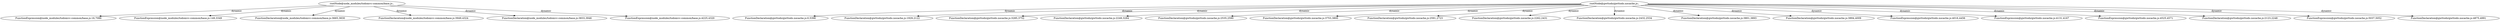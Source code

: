 digraph lacunaCG {
 "rootNode@node_modules/todomvc-common/base.js:," -> "FunctionExpression@node_modules/todomvc-common/base.js:16,7086" [label="dynamic" ];
 "rootNode@node_modules/todomvc-common/base.js:," -> "FunctionExpression@node_modules/todomvc-common/base.js:149,3349" [label="dynamic" ];
 "rootNode@node_modules/todomvc-common/base.js:," -> "FunctionDeclaration@node_modules/todomvc-common/base.js:3665,3830" [label="dynamic" ];
 "rootNode@node_modules/todomvc-common/base.js:," -> "FunctionDeclaration@node_modules/todomvc-common/base.js:3949,4324" [label="dynamic" ];
 "rootNode@node_modules/todomvc-common/base.js:," -> "FunctionDeclaration@node_modules/todomvc-common/base.js:3833,3946" [label="dynamic" ];
 "rootNode@node_modules/todomvc-common/base.js:," -> "FunctionExpression@node_modules/todomvc-common/base.js:4225,4320" [label="dynamic" ];
 "rootNode@gwttodo/gwttodo.nocache.js:," -> "FunctionDeclaration@gwttodo/gwttodo.nocache.js:0,5398" [label="dynamic" ];
 "rootNode@gwttodo/gwttodo.nocache.js:," -> "FunctionDeclaration@gwttodo/gwttodo.nocache.js:1929,2122" [label="dynamic" ];
 "rootNode@gwttodo/gwttodo.nocache.js:," -> "FunctionDeclaration@gwttodo/gwttodo.nocache.js:3285,3752" [label="dynamic" ];
 "rootNode@gwttodo/gwttodo.nocache.js:," -> "FunctionDeclaration@gwttodo/gwttodo.nocache.js:2249,3284" [label="dynamic" ];
 "rootNode@gwttodo/gwttodo.nocache.js:," -> "FunctionDeclaration@gwttodo/gwttodo.nocache.js:2535,2590" [label="dynamic" ];
 "rootNode@gwttodo/gwttodo.nocache.js:," -> "FunctionDeclaration@gwttodo/gwttodo.nocache.js:3753,3800" [label="dynamic" ];
 "rootNode@gwttodo/gwttodo.nocache.js:," -> "FunctionDeclaration@gwttodo/gwttodo.nocache.js:2591,2723" [label="dynamic" ];
 "rootNode@gwttodo/gwttodo.nocache.js:," -> "FunctionDeclaration@gwttodo/gwttodo.nocache.js:2262,2431" [label="dynamic" ];
 "rootNode@gwttodo/gwttodo.nocache.js:," -> "FunctionDeclaration@gwttodo/gwttodo.nocache.js:2432,2534" [label="dynamic" ];
 "rootNode@gwttodo/gwttodo.nocache.js:," -> "FunctionDeclaration@gwttodo/gwttodo.nocache.js:3801,3893" [label="dynamic" ];
 "rootNode@gwttodo/gwttodo.nocache.js:," -> "FunctionDeclaration@gwttodo/gwttodo.nocache.js:3894,4009" [label="dynamic" ];
 "rootNode@gwttodo/gwttodo.nocache.js:," -> "FunctionExpression@gwttodo/gwttodo.nocache.js:4016,4456" [label="dynamic" ];
 "rootNode@gwttodo/gwttodo.nocache.js:," -> "FunctionExpression@gwttodo/gwttodo.nocache.js:4131,4167" [label="dynamic" ];
 "rootNode@gwttodo/gwttodo.nocache.js:," -> "FunctionExpression@gwttodo/gwttodo.nocache.js:4525,4571" [label="dynamic" ];
 "rootNode@gwttodo/gwttodo.nocache.js:," -> "FunctionDeclaration@gwttodo/gwttodo.nocache.js:2123,2248" [label="dynamic" ];
 "rootNode@gwttodo/gwttodo.nocache.js:," -> "FunctionExpression@gwttodo/gwttodo.nocache.js:5037,5052" [label="dynamic" ];
 "rootNode@gwttodo/gwttodo.nocache.js:," -> "FunctionDeclaration@gwttodo/gwttodo.nocache.js:4875,4991" [label="dynamic" ];
 }